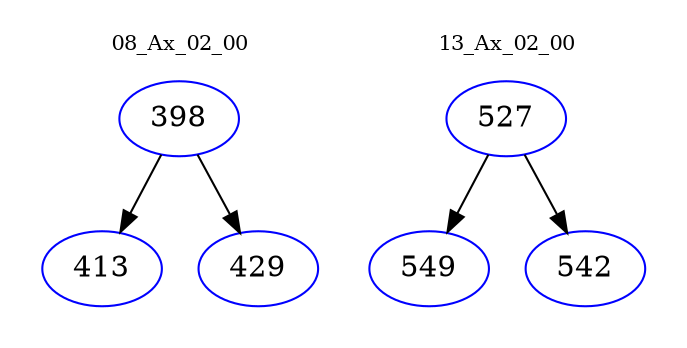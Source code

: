 digraph{
subgraph cluster_0 {
color = white
label = "08_Ax_02_00";
fontsize=10;
T0_398 [label="398", color="blue"]
T0_398 -> T0_413 [color="black"]
T0_413 [label="413", color="blue"]
T0_398 -> T0_429 [color="black"]
T0_429 [label="429", color="blue"]
}
subgraph cluster_1 {
color = white
label = "13_Ax_02_00";
fontsize=10;
T1_527 [label="527", color="blue"]
T1_527 -> T1_549 [color="black"]
T1_549 [label="549", color="blue"]
T1_527 -> T1_542 [color="black"]
T1_542 [label="542", color="blue"]
}
}

